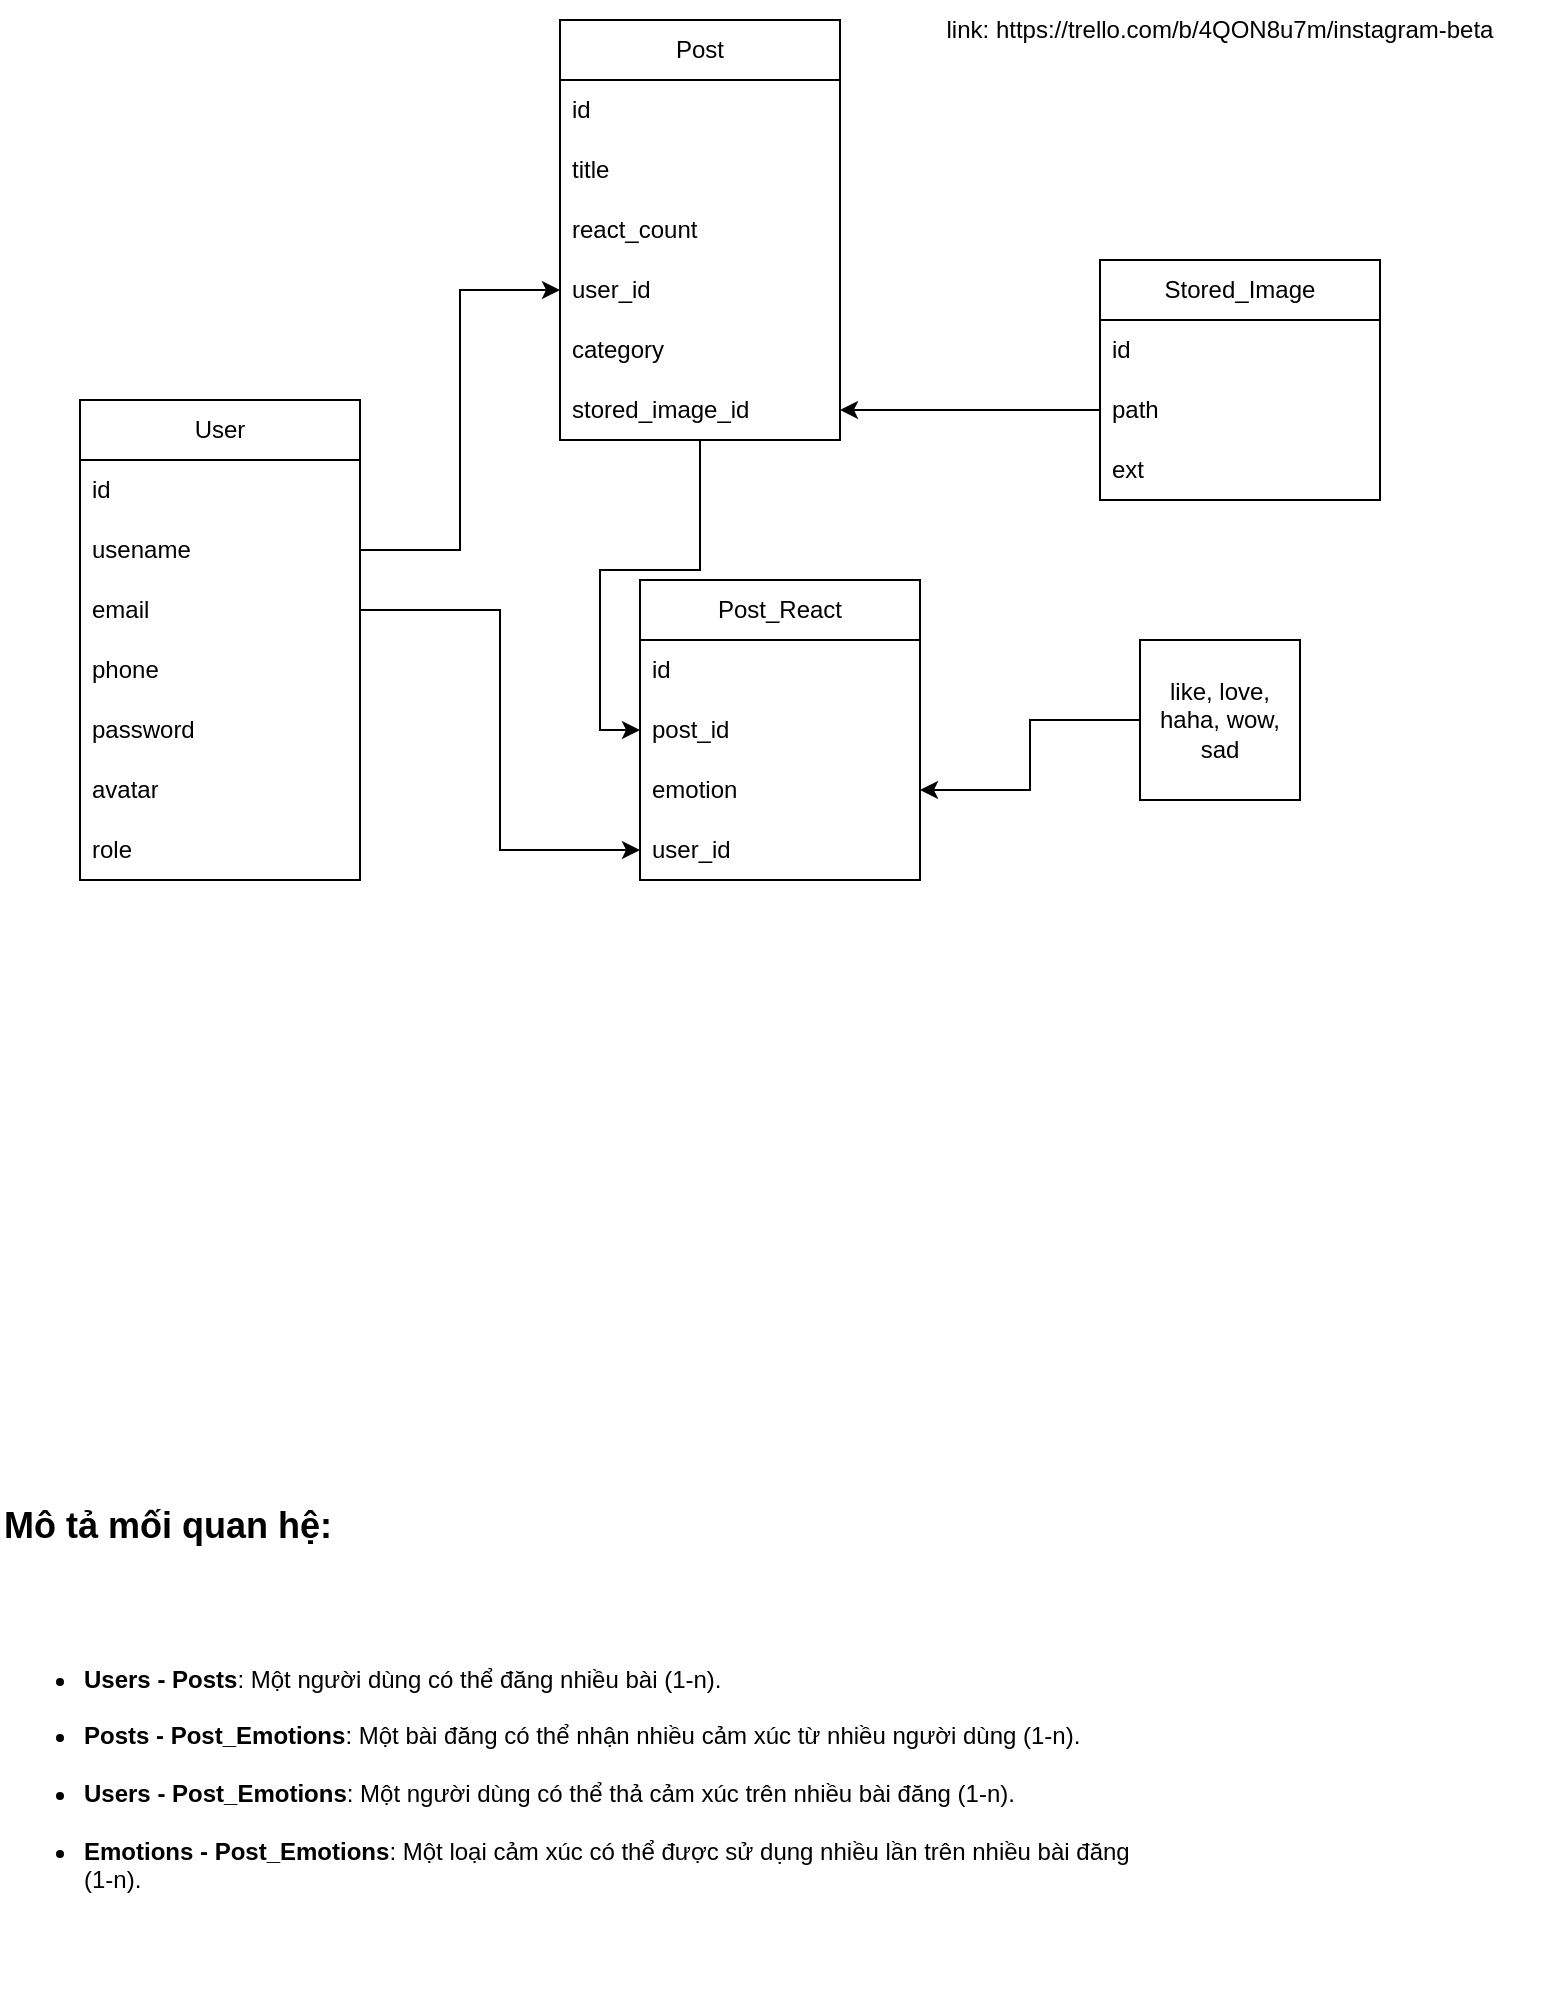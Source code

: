 <mxfile version="26.2.9">
  <diagram name="Page-1" id="tt_E0wB74knYjxpbGn3V">
    <mxGraphModel dx="1894" dy="562" grid="1" gridSize="10" guides="1" tooltips="1" connect="1" arrows="1" fold="1" page="1" pageScale="1" pageWidth="850" pageHeight="1100" math="0" shadow="0">
      <root>
        <mxCell id="0" />
        <mxCell id="1" parent="0" />
        <mxCell id="PYXaf_bYizha-XnBp0xb-1" value="User" style="swimlane;fontStyle=0;childLayout=stackLayout;horizontal=1;startSize=30;horizontalStack=0;resizeParent=1;resizeParentMax=0;resizeLast=0;collapsible=1;marginBottom=0;whiteSpace=wrap;html=1;" parent="1" vertex="1">
          <mxGeometry x="-40" y="430" width="140" height="240" as="geometry" />
        </mxCell>
        <mxCell id="PYXaf_bYizha-XnBp0xb-2" value="id" style="text;strokeColor=none;fillColor=none;align=left;verticalAlign=middle;spacingLeft=4;spacingRight=4;overflow=hidden;points=[[0,0.5],[1,0.5]];portConstraint=eastwest;rotatable=0;whiteSpace=wrap;html=1;" parent="PYXaf_bYizha-XnBp0xb-1" vertex="1">
          <mxGeometry y="30" width="140" height="30" as="geometry" />
        </mxCell>
        <mxCell id="PYXaf_bYizha-XnBp0xb-3" value="usename" style="text;strokeColor=none;fillColor=none;align=left;verticalAlign=middle;spacingLeft=4;spacingRight=4;overflow=hidden;points=[[0,0.5],[1,0.5]];portConstraint=eastwest;rotatable=0;whiteSpace=wrap;html=1;" parent="PYXaf_bYizha-XnBp0xb-1" vertex="1">
          <mxGeometry y="60" width="140" height="30" as="geometry" />
        </mxCell>
        <mxCell id="PYXaf_bYizha-XnBp0xb-4" value="email" style="text;strokeColor=none;fillColor=none;align=left;verticalAlign=middle;spacingLeft=4;spacingRight=4;overflow=hidden;points=[[0,0.5],[1,0.5]];portConstraint=eastwest;rotatable=0;whiteSpace=wrap;html=1;" parent="PYXaf_bYizha-XnBp0xb-1" vertex="1">
          <mxGeometry y="90" width="140" height="30" as="geometry" />
        </mxCell>
        <mxCell id="PYXaf_bYizha-XnBp0xb-9" value="phone&lt;span style=&quot;color: rgba(0, 0, 0, 0); font-family: monospace; font-size: 0px; text-wrap-mode: nowrap;&quot;&gt;%3CmxGraphModel%3E%3Croot%3E%3CmxCell%20id%3D%220%22%2F%3E%3CmxCell%20id%3D%221%22%20parent%3D%220%22%2F%3E%3CmxCell%20id%3D%222%22%20value%3D%22User%22%20style%3D%22swimlane%3BfontStyle%3D0%3BchildLayout%3DstackLayout%3Bhorizontal%3D1%3BstartSize%3D30%3BhorizontalStack%3D0%3BresizeParent%3D1%3BresizeParentMax%3D0%3BresizeLast%3D0%3Bcollapsible%3D1%3BmarginBottom%3D0%3BwhiteSpace%3Dwrap%3Bhtml%3D1%3B%22%20vertex%3D%221%22%20parent%3D%221%22%3E%3CmxGeometry%20x%3D%2260%22%20y%3D%22290%22%20width%3D%22140%22%20height%3D%22120%22%20as%3D%22geometry%22%2F%3E%3C%2FmxCell%3E%3CmxCell%20id%3D%223%22%20value%3D%22Item%201%22%20style%3D%22text%3BstrokeColor%3Dnone%3BfillColor%3Dnone%3Balign%3Dleft%3BverticalAlign%3Dmiddle%3BspacingLeft%3D4%3BspacingRight%3D4%3Boverflow%3Dhidden%3Bpoints%3D%5B%5B0%2C0.5%5D%2C%5B1%2C0.5%5D%5D%3BportConstraint%3Deastwest%3Brotatable%3D0%3BwhiteSpace%3Dwrap%3Bhtml%3D1%3B%22%20vertex%3D%221%22%20parent%3D%222%22%3E%3CmxGeometry%20y%3D%2230%22%20width%3D%22140%22%20height%3D%2230%22%20as%3D%22geometry%22%2F%3E%3C%2FmxCell%3E%3CmxCell%20id%3D%224%22%20value%3D%22Item%202%22%20style%3D%22text%3BstrokeColor%3Dnone%3BfillColor%3Dnone%3Balign%3Dleft%3BverticalAlign%3Dmiddle%3BspacingLeft%3D4%3BspacingRight%3D4%3Boverflow%3Dhidden%3Bpoints%3D%5B%5B0%2C0.5%5D%2C%5B1%2C0.5%5D%5D%3BportConstraint%3Deastwest%3Brotatable%3D0%3BwhiteSpace%3Dwrap%3Bhtml%3D1%3B%22%20vertex%3D%221%22%20parent%3D%222%22%3E%3CmxGeometry%20y%3D%2260%22%20width%3D%22140%22%20height%3D%2230%22%20as%3D%22geometry%22%2F%3E%3C%2FmxCell%3E%3CmxCell%20id%3D%225%22%20value%3D%22Item%203%22%20style%3D%22text%3BstrokeColor%3Dnone%3BfillColor%3Dnone%3Balign%3Dleft%3BverticalAlign%3Dmiddle%3BspacingLeft%3D4%3BspacingRight%3D4%3Boverflow%3Dhidden%3Bpoints%3D%5B%5B0%2C0.5%5D%2C%5B1%2C0.5%5D%5D%3BportConstraint%3Deastwest%3Brotatable%3D0%3BwhiteSpace%3Dwrap%3Bhtml%3D1%3B%22%20vertex%3D%221%22%20parent%3D%222%22%3E%3CmxGeometry%20y%3D%2290%22%20width%3D%22140%22%20height%3D%2230%22%20as%3D%22geometry%22%2F%3E%3C%2FmxCell%3E%3C%2Froot%3E%3C%2FmxGraphModel%3E&lt;/span&gt;" style="text;strokeColor=none;fillColor=none;align=left;verticalAlign=middle;spacingLeft=4;spacingRight=4;overflow=hidden;points=[[0,0.5],[1,0.5]];portConstraint=eastwest;rotatable=0;whiteSpace=wrap;html=1;" parent="PYXaf_bYizha-XnBp0xb-1" vertex="1">
          <mxGeometry y="120" width="140" height="30" as="geometry" />
        </mxCell>
        <mxCell id="PYXaf_bYizha-XnBp0xb-10" value="password" style="text;strokeColor=none;fillColor=none;align=left;verticalAlign=middle;spacingLeft=4;spacingRight=4;overflow=hidden;points=[[0,0.5],[1,0.5]];portConstraint=eastwest;rotatable=0;whiteSpace=wrap;html=1;" parent="PYXaf_bYizha-XnBp0xb-1" vertex="1">
          <mxGeometry y="150" width="140" height="30" as="geometry" />
        </mxCell>
        <mxCell id="PYXaf_bYizha-XnBp0xb-11" value="avatar" style="text;strokeColor=none;fillColor=none;align=left;verticalAlign=middle;spacingLeft=4;spacingRight=4;overflow=hidden;points=[[0,0.5],[1,0.5]];portConstraint=eastwest;rotatable=0;whiteSpace=wrap;html=1;" parent="PYXaf_bYizha-XnBp0xb-1" vertex="1">
          <mxGeometry y="180" width="140" height="30" as="geometry" />
        </mxCell>
        <mxCell id="PYXaf_bYizha-XnBp0xb-12" value="role" style="text;strokeColor=none;fillColor=none;align=left;verticalAlign=middle;spacingLeft=4;spacingRight=4;overflow=hidden;points=[[0,0.5],[1,0.5]];portConstraint=eastwest;rotatable=0;whiteSpace=wrap;html=1;" parent="PYXaf_bYizha-XnBp0xb-1" vertex="1">
          <mxGeometry y="210" width="140" height="30" as="geometry" />
        </mxCell>
        <mxCell id="PYXaf_bYizha-XnBp0xb-30" style="edgeStyle=orthogonalEdgeStyle;rounded=0;orthogonalLoop=1;jettySize=auto;html=1;entryX=0;entryY=0.5;entryDx=0;entryDy=0;" parent="1" source="PYXaf_bYizha-XnBp0xb-5" target="PYXaf_bYizha-XnBp0xb-22" edge="1">
          <mxGeometry relative="1" as="geometry" />
        </mxCell>
        <mxCell id="PYXaf_bYizha-XnBp0xb-5" value="Post" style="swimlane;fontStyle=0;childLayout=stackLayout;horizontal=1;startSize=30;horizontalStack=0;resizeParent=1;resizeParentMax=0;resizeLast=0;collapsible=1;marginBottom=0;whiteSpace=wrap;html=1;" parent="1" vertex="1">
          <mxGeometry x="200" y="240" width="140" height="210" as="geometry" />
        </mxCell>
        <mxCell id="PYXaf_bYizha-XnBp0xb-6" value="id" style="text;strokeColor=none;fillColor=none;align=left;verticalAlign=middle;spacingLeft=4;spacingRight=4;overflow=hidden;points=[[0,0.5],[1,0.5]];portConstraint=eastwest;rotatable=0;whiteSpace=wrap;html=1;" parent="PYXaf_bYizha-XnBp0xb-5" vertex="1">
          <mxGeometry y="30" width="140" height="30" as="geometry" />
        </mxCell>
        <mxCell id="PYXaf_bYizha-XnBp0xb-7" value="title" style="text;strokeColor=none;fillColor=none;align=left;verticalAlign=middle;spacingLeft=4;spacingRight=4;overflow=hidden;points=[[0,0.5],[1,0.5]];portConstraint=eastwest;rotatable=0;whiteSpace=wrap;html=1;" parent="PYXaf_bYizha-XnBp0xb-5" vertex="1">
          <mxGeometry y="60" width="140" height="30" as="geometry" />
        </mxCell>
        <mxCell id="PYXaf_bYizha-XnBp0xb-8" value="react_count" style="text;strokeColor=none;fillColor=none;align=left;verticalAlign=middle;spacingLeft=4;spacingRight=4;overflow=hidden;points=[[0,0.5],[1,0.5]];portConstraint=eastwest;rotatable=0;whiteSpace=wrap;html=1;" parent="PYXaf_bYizha-XnBp0xb-5" vertex="1">
          <mxGeometry y="90" width="140" height="30" as="geometry" />
        </mxCell>
        <mxCell id="PYXaf_bYizha-XnBp0xb-13" value="user_id" style="text;strokeColor=none;fillColor=none;align=left;verticalAlign=middle;spacingLeft=4;spacingRight=4;overflow=hidden;points=[[0,0.5],[1,0.5]];portConstraint=eastwest;rotatable=0;whiteSpace=wrap;html=1;" parent="PYXaf_bYizha-XnBp0xb-5" vertex="1">
          <mxGeometry y="120" width="140" height="30" as="geometry" />
        </mxCell>
        <mxCell id="PYXaf_bYizha-XnBp0xb-14" value="category" style="text;strokeColor=none;fillColor=none;align=left;verticalAlign=middle;spacingLeft=4;spacingRight=4;overflow=hidden;points=[[0,0.5],[1,0.5]];portConstraint=eastwest;rotatable=0;whiteSpace=wrap;html=1;" parent="PYXaf_bYizha-XnBp0xb-5" vertex="1">
          <mxGeometry y="150" width="140" height="30" as="geometry" />
        </mxCell>
        <mxCell id="tekrRpCs6FgBneEQ5ttM-3" value="stored_image_id" style="text;strokeColor=none;fillColor=none;align=left;verticalAlign=middle;spacingLeft=4;spacingRight=4;overflow=hidden;points=[[0,0.5],[1,0.5]];portConstraint=eastwest;rotatable=0;whiteSpace=wrap;html=1;" vertex="1" parent="PYXaf_bYizha-XnBp0xb-5">
          <mxGeometry y="180" width="140" height="30" as="geometry" />
        </mxCell>
        <mxCell id="PYXaf_bYizha-XnBp0xb-21" value="&lt;div&gt;Post_React&lt;/div&gt;" style="swimlane;fontStyle=0;childLayout=stackLayout;horizontal=1;startSize=30;horizontalStack=0;resizeParent=1;resizeParentMax=0;resizeLast=0;collapsible=1;marginBottom=0;whiteSpace=wrap;html=1;" parent="1" vertex="1">
          <mxGeometry x="240" y="520" width="140" height="150" as="geometry" />
        </mxCell>
        <mxCell id="PYXaf_bYizha-XnBp0xb-25" value="id" style="text;strokeColor=none;fillColor=none;align=left;verticalAlign=middle;spacingLeft=4;spacingRight=4;overflow=hidden;points=[[0,0.5],[1,0.5]];portConstraint=eastwest;rotatable=0;whiteSpace=wrap;html=1;" parent="PYXaf_bYizha-XnBp0xb-21" vertex="1">
          <mxGeometry y="30" width="140" height="30" as="geometry" />
        </mxCell>
        <mxCell id="PYXaf_bYizha-XnBp0xb-22" value="post_id" style="text;strokeColor=none;fillColor=none;align=left;verticalAlign=middle;spacingLeft=4;spacingRight=4;overflow=hidden;points=[[0,0.5],[1,0.5]];portConstraint=eastwest;rotatable=0;whiteSpace=wrap;html=1;" parent="PYXaf_bYizha-XnBp0xb-21" vertex="1">
          <mxGeometry y="60" width="140" height="30" as="geometry" />
        </mxCell>
        <mxCell id="PYXaf_bYizha-XnBp0xb-23" value="emotion" style="text;strokeColor=none;fillColor=none;align=left;verticalAlign=middle;spacingLeft=4;spacingRight=4;overflow=hidden;points=[[0,0.5],[1,0.5]];portConstraint=eastwest;rotatable=0;whiteSpace=wrap;html=1;" parent="PYXaf_bYizha-XnBp0xb-21" vertex="1">
          <mxGeometry y="90" width="140" height="30" as="geometry" />
        </mxCell>
        <mxCell id="PYXaf_bYizha-XnBp0xb-24" value="user_id" style="text;strokeColor=none;fillColor=none;align=left;verticalAlign=middle;spacingLeft=4;spacingRight=4;overflow=hidden;points=[[0,0.5],[1,0.5]];portConstraint=eastwest;rotatable=0;whiteSpace=wrap;html=1;" parent="PYXaf_bYizha-XnBp0xb-21" vertex="1">
          <mxGeometry y="120" width="140" height="30" as="geometry" />
        </mxCell>
        <mxCell id="PYXaf_bYizha-XnBp0xb-26" value="&lt;h1 style=&quot;margin-top: 0px;&quot;&gt;&lt;span style=&quot;background-color: transparent; color: light-dark(rgb(0, 0, 0), rgb(255, 255, 255));&quot;&gt;&lt;font style=&quot;font-size: 18px;&quot;&gt;Mô tả mối quan hệ:&lt;/font&gt;&lt;/span&gt;&lt;/h1&gt;&lt;div&gt;&lt;br&gt;&lt;ul class=&quot;marker:text-secondary&quot; dir=&quot;auto&quot;&gt;&lt;br&gt;&lt;li class=&quot;break-words&quot;&gt;&lt;strong&gt;Users - Posts&lt;/strong&gt;: Một người dùng có thể đăng nhiều bài (1-n).&lt;/li&gt;&lt;br&gt;&lt;li class=&quot;break-words&quot;&gt;&lt;strong&gt;Posts - Post_Emotions&lt;/strong&gt;: Một bài đăng có thể nhận nhiều cảm xúc từ nhiều người dùng (1-n).&lt;/li&gt;&lt;br&gt;&lt;li class=&quot;break-words&quot;&gt;&lt;strong&gt;Users - Post_Emotions&lt;/strong&gt;: Một người dùng có thể thả cảm xúc trên nhiều bài đăng (1-n).&lt;/li&gt;&lt;br&gt;&lt;li class=&quot;break-words&quot;&gt;&lt;strong&gt;Emotions - Post_Emotions&lt;/strong&gt;: Một loại cảm xúc có thể được sử dụng nhiều lần trên nhiều bài đăng (1-n).&lt;/li&gt;&lt;/ul&gt;&lt;/div&gt;" style="text;html=1;whiteSpace=wrap;overflow=hidden;rounded=0;" parent="1" vertex="1">
          <mxGeometry x="-80" y="970" width="570" height="260" as="geometry" />
        </mxCell>
        <mxCell id="PYXaf_bYizha-XnBp0xb-27" style="edgeStyle=orthogonalEdgeStyle;rounded=0;orthogonalLoop=1;jettySize=auto;html=1;exitX=1;exitY=0.5;exitDx=0;exitDy=0;" parent="1" source="PYXaf_bYizha-XnBp0xb-3" target="PYXaf_bYizha-XnBp0xb-13" edge="1">
          <mxGeometry relative="1" as="geometry" />
        </mxCell>
        <mxCell id="PYXaf_bYizha-XnBp0xb-31" style="edgeStyle=orthogonalEdgeStyle;rounded=0;orthogonalLoop=1;jettySize=auto;html=1;" parent="1" source="PYXaf_bYizha-XnBp0xb-4" target="PYXaf_bYizha-XnBp0xb-24" edge="1">
          <mxGeometry relative="1" as="geometry" />
        </mxCell>
        <mxCell id="tekrRpCs6FgBneEQ5ttM-4" value="&lt;div&gt;Stored_Image&lt;/div&gt;" style="swimlane;fontStyle=0;childLayout=stackLayout;horizontal=1;startSize=30;horizontalStack=0;resizeParent=1;resizeParentMax=0;resizeLast=0;collapsible=1;marginBottom=0;whiteSpace=wrap;html=1;" vertex="1" parent="1">
          <mxGeometry x="470" y="360" width="140" height="120" as="geometry" />
        </mxCell>
        <mxCell id="tekrRpCs6FgBneEQ5ttM-5" value="id" style="text;strokeColor=none;fillColor=none;align=left;verticalAlign=middle;spacingLeft=4;spacingRight=4;overflow=hidden;points=[[0,0.5],[1,0.5]];portConstraint=eastwest;rotatable=0;whiteSpace=wrap;html=1;" vertex="1" parent="tekrRpCs6FgBneEQ5ttM-4">
          <mxGeometry y="30" width="140" height="30" as="geometry" />
        </mxCell>
        <mxCell id="tekrRpCs6FgBneEQ5ttM-6" value="path" style="text;strokeColor=none;fillColor=none;align=left;verticalAlign=middle;spacingLeft=4;spacingRight=4;overflow=hidden;points=[[0,0.5],[1,0.5]];portConstraint=eastwest;rotatable=0;whiteSpace=wrap;html=1;" vertex="1" parent="tekrRpCs6FgBneEQ5ttM-4">
          <mxGeometry y="60" width="140" height="30" as="geometry" />
        </mxCell>
        <mxCell id="tekrRpCs6FgBneEQ5ttM-7" value="ext" style="text;strokeColor=none;fillColor=none;align=left;verticalAlign=middle;spacingLeft=4;spacingRight=4;overflow=hidden;points=[[0,0.5],[1,0.5]];portConstraint=eastwest;rotatable=0;whiteSpace=wrap;html=1;" vertex="1" parent="tekrRpCs6FgBneEQ5ttM-4">
          <mxGeometry y="90" width="140" height="30" as="geometry" />
        </mxCell>
        <mxCell id="tekrRpCs6FgBneEQ5ttM-8" style="edgeStyle=orthogonalEdgeStyle;rounded=0;orthogonalLoop=1;jettySize=auto;html=1;exitX=0;exitY=0.5;exitDx=0;exitDy=0;" edge="1" parent="1" source="tekrRpCs6FgBneEQ5ttM-6" target="tekrRpCs6FgBneEQ5ttM-3">
          <mxGeometry relative="1" as="geometry" />
        </mxCell>
        <mxCell id="tekrRpCs6FgBneEQ5ttM-10" style="edgeStyle=orthogonalEdgeStyle;rounded=0;orthogonalLoop=1;jettySize=auto;html=1;exitX=0;exitY=0.5;exitDx=0;exitDy=0;" edge="1" parent="1" source="tekrRpCs6FgBneEQ5ttM-9" target="PYXaf_bYizha-XnBp0xb-23">
          <mxGeometry relative="1" as="geometry" />
        </mxCell>
        <mxCell id="tekrRpCs6FgBneEQ5ttM-9" value="like, love, haha, wow, sad" style="whiteSpace=wrap;html=1;aspect=fixed;" vertex="1" parent="1">
          <mxGeometry x="490" y="550" width="80" height="80" as="geometry" />
        </mxCell>
        <mxCell id="tekrRpCs6FgBneEQ5ttM-11" value="link:&amp;nbsp;https://trello.com/b/4QON8u7m/instagram-beta" style="text;html=1;align=center;verticalAlign=middle;whiteSpace=wrap;rounded=0;" vertex="1" parent="1">
          <mxGeometry x="365" y="230" width="330" height="30" as="geometry" />
        </mxCell>
      </root>
    </mxGraphModel>
  </diagram>
</mxfile>
